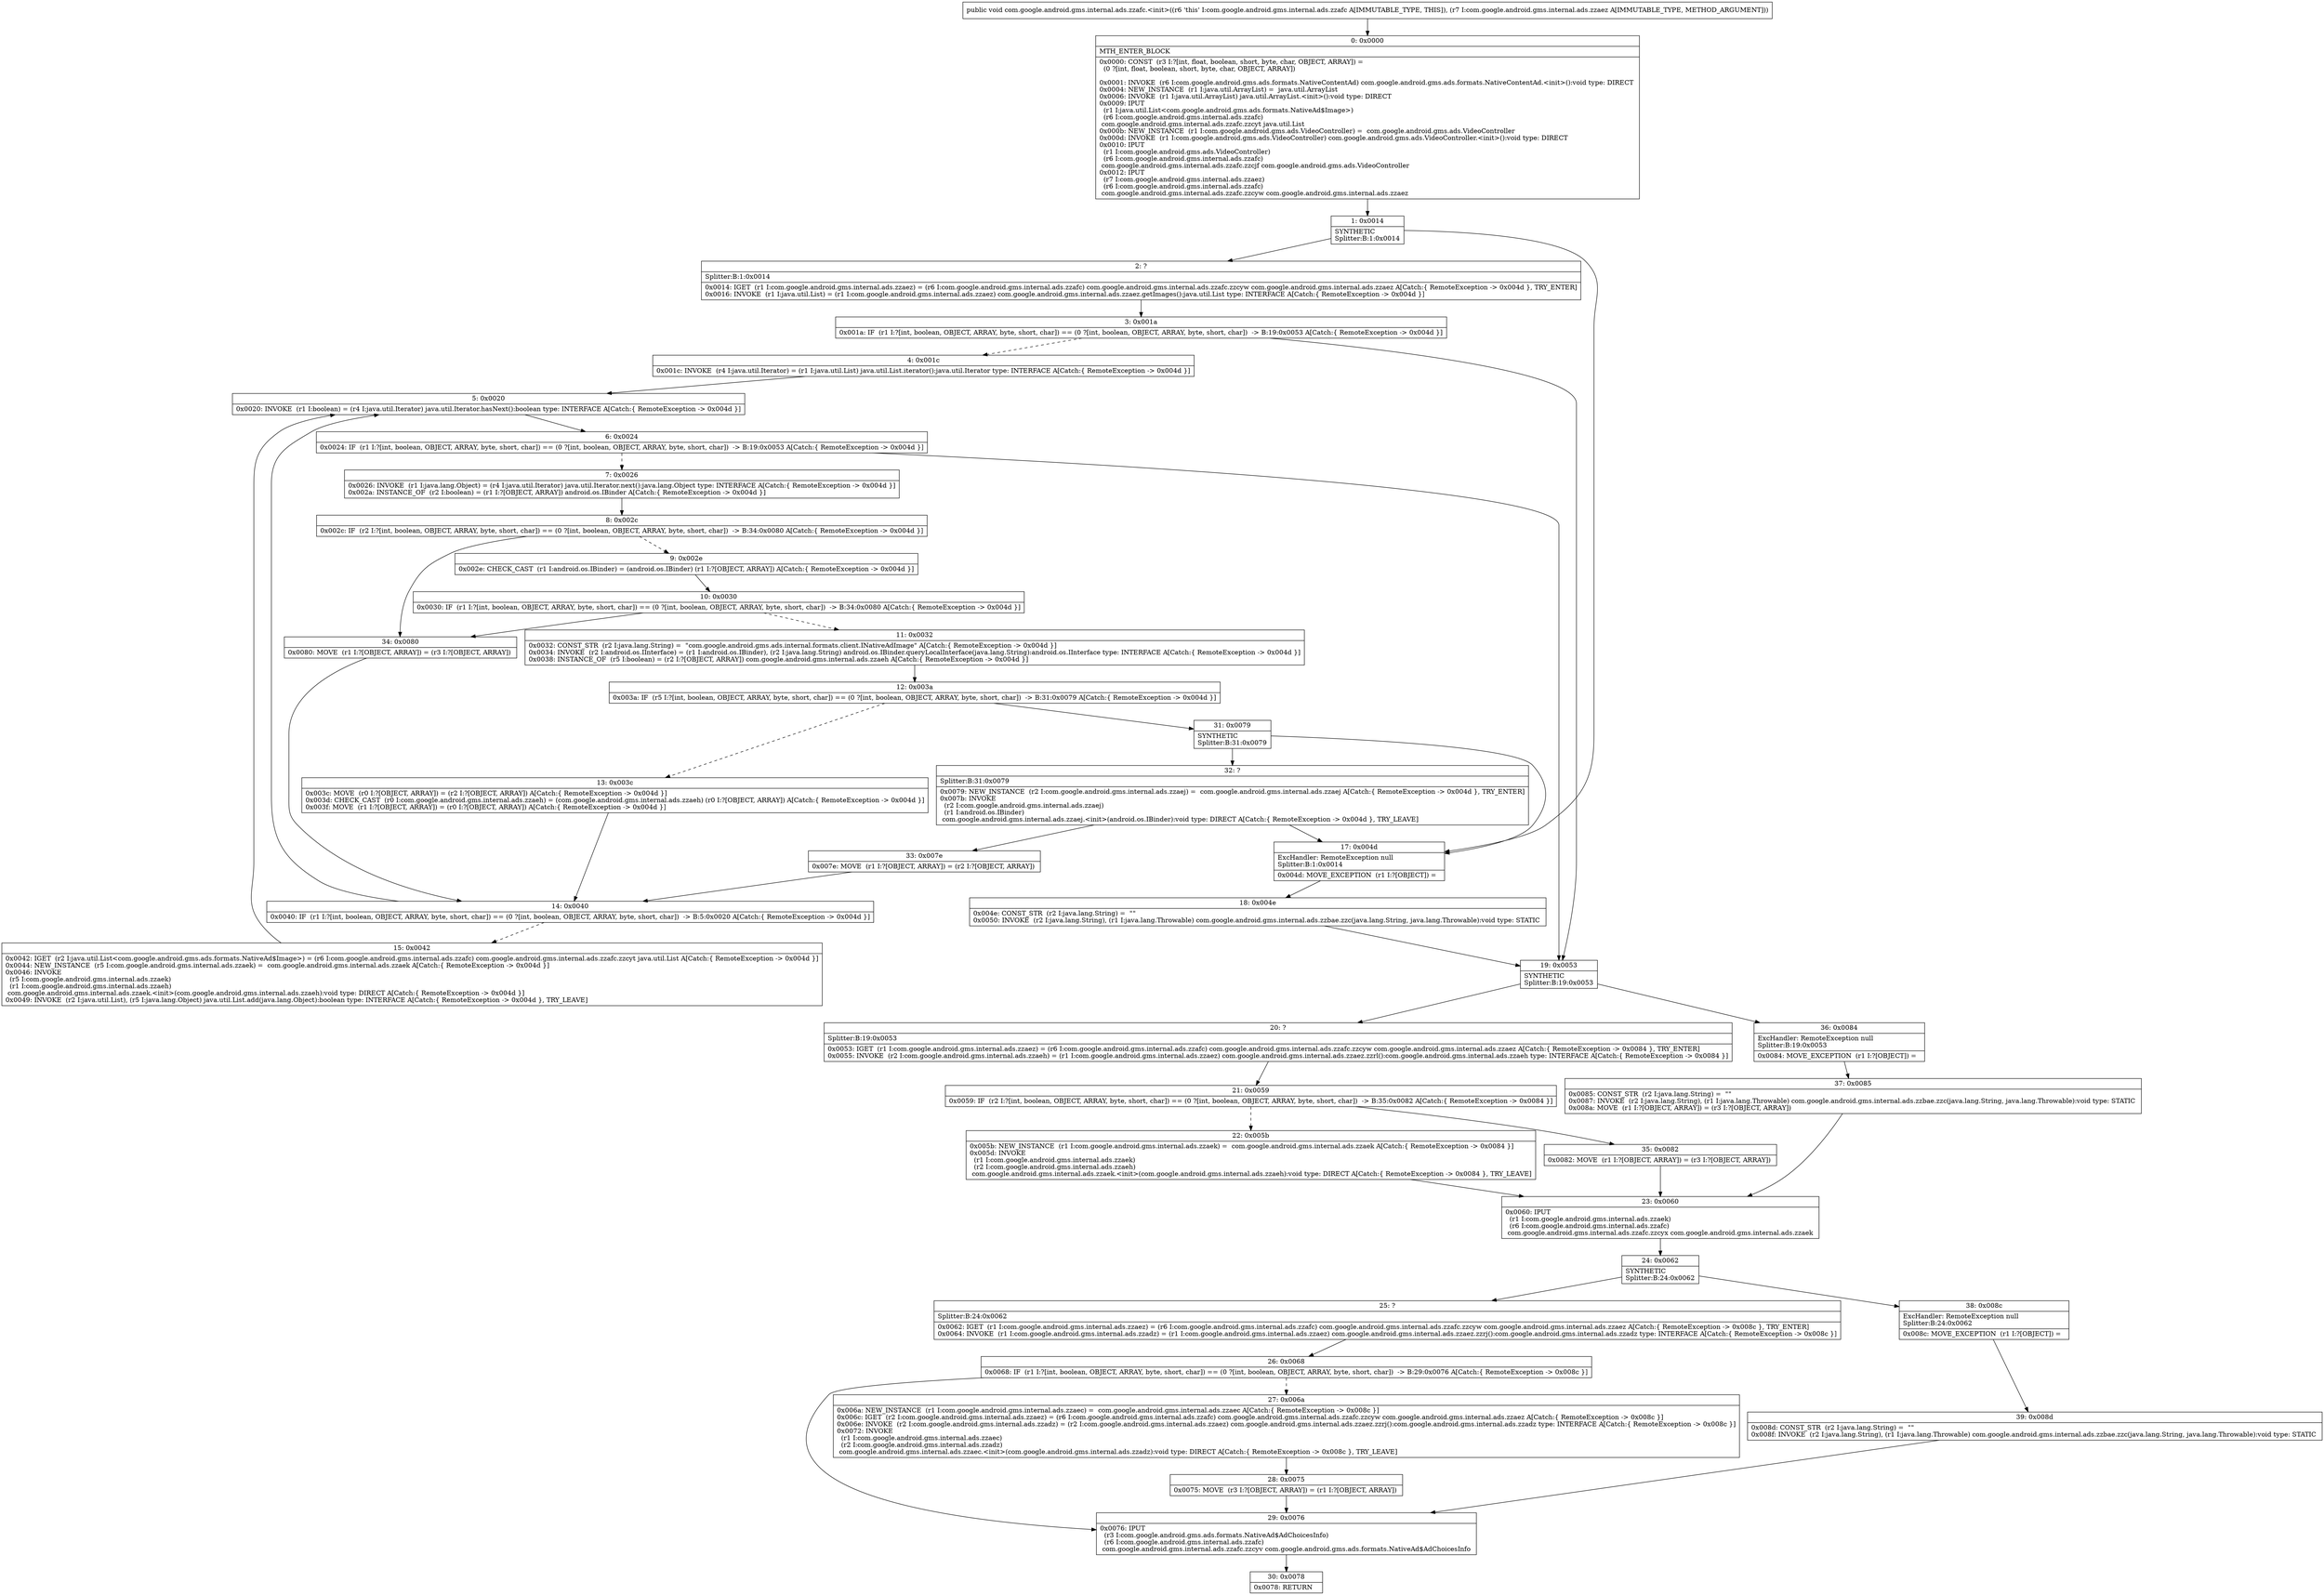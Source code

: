 digraph "CFG forcom.google.android.gms.internal.ads.zzafc.\<init\>(Lcom\/google\/android\/gms\/internal\/ads\/zzaez;)V" {
Node_0 [shape=record,label="{0\:\ 0x0000|MTH_ENTER_BLOCK\l|0x0000: CONST  (r3 I:?[int, float, boolean, short, byte, char, OBJECT, ARRAY]) = \l  (0 ?[int, float, boolean, short, byte, char, OBJECT, ARRAY])\l \l0x0001: INVOKE  (r6 I:com.google.android.gms.ads.formats.NativeContentAd) com.google.android.gms.ads.formats.NativeContentAd.\<init\>():void type: DIRECT \l0x0004: NEW_INSTANCE  (r1 I:java.util.ArrayList) =  java.util.ArrayList \l0x0006: INVOKE  (r1 I:java.util.ArrayList) java.util.ArrayList.\<init\>():void type: DIRECT \l0x0009: IPUT  \l  (r1 I:java.util.List\<com.google.android.gms.ads.formats.NativeAd$Image\>)\l  (r6 I:com.google.android.gms.internal.ads.zzafc)\l com.google.android.gms.internal.ads.zzafc.zzcyt java.util.List \l0x000b: NEW_INSTANCE  (r1 I:com.google.android.gms.ads.VideoController) =  com.google.android.gms.ads.VideoController \l0x000d: INVOKE  (r1 I:com.google.android.gms.ads.VideoController) com.google.android.gms.ads.VideoController.\<init\>():void type: DIRECT \l0x0010: IPUT  \l  (r1 I:com.google.android.gms.ads.VideoController)\l  (r6 I:com.google.android.gms.internal.ads.zzafc)\l com.google.android.gms.internal.ads.zzafc.zzcjf com.google.android.gms.ads.VideoController \l0x0012: IPUT  \l  (r7 I:com.google.android.gms.internal.ads.zzaez)\l  (r6 I:com.google.android.gms.internal.ads.zzafc)\l com.google.android.gms.internal.ads.zzafc.zzcyw com.google.android.gms.internal.ads.zzaez \l}"];
Node_1 [shape=record,label="{1\:\ 0x0014|SYNTHETIC\lSplitter:B:1:0x0014\l}"];
Node_2 [shape=record,label="{2\:\ ?|Splitter:B:1:0x0014\l|0x0014: IGET  (r1 I:com.google.android.gms.internal.ads.zzaez) = (r6 I:com.google.android.gms.internal.ads.zzafc) com.google.android.gms.internal.ads.zzafc.zzcyw com.google.android.gms.internal.ads.zzaez A[Catch:\{ RemoteException \-\> 0x004d \}, TRY_ENTER]\l0x0016: INVOKE  (r1 I:java.util.List) = (r1 I:com.google.android.gms.internal.ads.zzaez) com.google.android.gms.internal.ads.zzaez.getImages():java.util.List type: INTERFACE A[Catch:\{ RemoteException \-\> 0x004d \}]\l}"];
Node_3 [shape=record,label="{3\:\ 0x001a|0x001a: IF  (r1 I:?[int, boolean, OBJECT, ARRAY, byte, short, char]) == (0 ?[int, boolean, OBJECT, ARRAY, byte, short, char])  \-\> B:19:0x0053 A[Catch:\{ RemoteException \-\> 0x004d \}]\l}"];
Node_4 [shape=record,label="{4\:\ 0x001c|0x001c: INVOKE  (r4 I:java.util.Iterator) = (r1 I:java.util.List) java.util.List.iterator():java.util.Iterator type: INTERFACE A[Catch:\{ RemoteException \-\> 0x004d \}]\l}"];
Node_5 [shape=record,label="{5\:\ 0x0020|0x0020: INVOKE  (r1 I:boolean) = (r4 I:java.util.Iterator) java.util.Iterator.hasNext():boolean type: INTERFACE A[Catch:\{ RemoteException \-\> 0x004d \}]\l}"];
Node_6 [shape=record,label="{6\:\ 0x0024|0x0024: IF  (r1 I:?[int, boolean, OBJECT, ARRAY, byte, short, char]) == (0 ?[int, boolean, OBJECT, ARRAY, byte, short, char])  \-\> B:19:0x0053 A[Catch:\{ RemoteException \-\> 0x004d \}]\l}"];
Node_7 [shape=record,label="{7\:\ 0x0026|0x0026: INVOKE  (r1 I:java.lang.Object) = (r4 I:java.util.Iterator) java.util.Iterator.next():java.lang.Object type: INTERFACE A[Catch:\{ RemoteException \-\> 0x004d \}]\l0x002a: INSTANCE_OF  (r2 I:boolean) = (r1 I:?[OBJECT, ARRAY]) android.os.IBinder A[Catch:\{ RemoteException \-\> 0x004d \}]\l}"];
Node_8 [shape=record,label="{8\:\ 0x002c|0x002c: IF  (r2 I:?[int, boolean, OBJECT, ARRAY, byte, short, char]) == (0 ?[int, boolean, OBJECT, ARRAY, byte, short, char])  \-\> B:34:0x0080 A[Catch:\{ RemoteException \-\> 0x004d \}]\l}"];
Node_9 [shape=record,label="{9\:\ 0x002e|0x002e: CHECK_CAST  (r1 I:android.os.IBinder) = (android.os.IBinder) (r1 I:?[OBJECT, ARRAY]) A[Catch:\{ RemoteException \-\> 0x004d \}]\l}"];
Node_10 [shape=record,label="{10\:\ 0x0030|0x0030: IF  (r1 I:?[int, boolean, OBJECT, ARRAY, byte, short, char]) == (0 ?[int, boolean, OBJECT, ARRAY, byte, short, char])  \-\> B:34:0x0080 A[Catch:\{ RemoteException \-\> 0x004d \}]\l}"];
Node_11 [shape=record,label="{11\:\ 0x0032|0x0032: CONST_STR  (r2 I:java.lang.String) =  \"com.google.android.gms.ads.internal.formats.client.INativeAdImage\" A[Catch:\{ RemoteException \-\> 0x004d \}]\l0x0034: INVOKE  (r2 I:android.os.IInterface) = (r1 I:android.os.IBinder), (r2 I:java.lang.String) android.os.IBinder.queryLocalInterface(java.lang.String):android.os.IInterface type: INTERFACE A[Catch:\{ RemoteException \-\> 0x004d \}]\l0x0038: INSTANCE_OF  (r5 I:boolean) = (r2 I:?[OBJECT, ARRAY]) com.google.android.gms.internal.ads.zzaeh A[Catch:\{ RemoteException \-\> 0x004d \}]\l}"];
Node_12 [shape=record,label="{12\:\ 0x003a|0x003a: IF  (r5 I:?[int, boolean, OBJECT, ARRAY, byte, short, char]) == (0 ?[int, boolean, OBJECT, ARRAY, byte, short, char])  \-\> B:31:0x0079 A[Catch:\{ RemoteException \-\> 0x004d \}]\l}"];
Node_13 [shape=record,label="{13\:\ 0x003c|0x003c: MOVE  (r0 I:?[OBJECT, ARRAY]) = (r2 I:?[OBJECT, ARRAY]) A[Catch:\{ RemoteException \-\> 0x004d \}]\l0x003d: CHECK_CAST  (r0 I:com.google.android.gms.internal.ads.zzaeh) = (com.google.android.gms.internal.ads.zzaeh) (r0 I:?[OBJECT, ARRAY]) A[Catch:\{ RemoteException \-\> 0x004d \}]\l0x003f: MOVE  (r1 I:?[OBJECT, ARRAY]) = (r0 I:?[OBJECT, ARRAY]) A[Catch:\{ RemoteException \-\> 0x004d \}]\l}"];
Node_14 [shape=record,label="{14\:\ 0x0040|0x0040: IF  (r1 I:?[int, boolean, OBJECT, ARRAY, byte, short, char]) == (0 ?[int, boolean, OBJECT, ARRAY, byte, short, char])  \-\> B:5:0x0020 A[Catch:\{ RemoteException \-\> 0x004d \}]\l}"];
Node_15 [shape=record,label="{15\:\ 0x0042|0x0042: IGET  (r2 I:java.util.List\<com.google.android.gms.ads.formats.NativeAd$Image\>) = (r6 I:com.google.android.gms.internal.ads.zzafc) com.google.android.gms.internal.ads.zzafc.zzcyt java.util.List A[Catch:\{ RemoteException \-\> 0x004d \}]\l0x0044: NEW_INSTANCE  (r5 I:com.google.android.gms.internal.ads.zzaek) =  com.google.android.gms.internal.ads.zzaek A[Catch:\{ RemoteException \-\> 0x004d \}]\l0x0046: INVOKE  \l  (r5 I:com.google.android.gms.internal.ads.zzaek)\l  (r1 I:com.google.android.gms.internal.ads.zzaeh)\l com.google.android.gms.internal.ads.zzaek.\<init\>(com.google.android.gms.internal.ads.zzaeh):void type: DIRECT A[Catch:\{ RemoteException \-\> 0x004d \}]\l0x0049: INVOKE  (r2 I:java.util.List), (r5 I:java.lang.Object) java.util.List.add(java.lang.Object):boolean type: INTERFACE A[Catch:\{ RemoteException \-\> 0x004d \}, TRY_LEAVE]\l}"];
Node_17 [shape=record,label="{17\:\ 0x004d|ExcHandler: RemoteException null\lSplitter:B:1:0x0014\l|0x004d: MOVE_EXCEPTION  (r1 I:?[OBJECT]) =  \l}"];
Node_18 [shape=record,label="{18\:\ 0x004e|0x004e: CONST_STR  (r2 I:java.lang.String) =  \"\" \l0x0050: INVOKE  (r2 I:java.lang.String), (r1 I:java.lang.Throwable) com.google.android.gms.internal.ads.zzbae.zzc(java.lang.String, java.lang.Throwable):void type: STATIC \l}"];
Node_19 [shape=record,label="{19\:\ 0x0053|SYNTHETIC\lSplitter:B:19:0x0053\l}"];
Node_20 [shape=record,label="{20\:\ ?|Splitter:B:19:0x0053\l|0x0053: IGET  (r1 I:com.google.android.gms.internal.ads.zzaez) = (r6 I:com.google.android.gms.internal.ads.zzafc) com.google.android.gms.internal.ads.zzafc.zzcyw com.google.android.gms.internal.ads.zzaez A[Catch:\{ RemoteException \-\> 0x0084 \}, TRY_ENTER]\l0x0055: INVOKE  (r2 I:com.google.android.gms.internal.ads.zzaeh) = (r1 I:com.google.android.gms.internal.ads.zzaez) com.google.android.gms.internal.ads.zzaez.zzrl():com.google.android.gms.internal.ads.zzaeh type: INTERFACE A[Catch:\{ RemoteException \-\> 0x0084 \}]\l}"];
Node_21 [shape=record,label="{21\:\ 0x0059|0x0059: IF  (r2 I:?[int, boolean, OBJECT, ARRAY, byte, short, char]) == (0 ?[int, boolean, OBJECT, ARRAY, byte, short, char])  \-\> B:35:0x0082 A[Catch:\{ RemoteException \-\> 0x0084 \}]\l}"];
Node_22 [shape=record,label="{22\:\ 0x005b|0x005b: NEW_INSTANCE  (r1 I:com.google.android.gms.internal.ads.zzaek) =  com.google.android.gms.internal.ads.zzaek A[Catch:\{ RemoteException \-\> 0x0084 \}]\l0x005d: INVOKE  \l  (r1 I:com.google.android.gms.internal.ads.zzaek)\l  (r2 I:com.google.android.gms.internal.ads.zzaeh)\l com.google.android.gms.internal.ads.zzaek.\<init\>(com.google.android.gms.internal.ads.zzaeh):void type: DIRECT A[Catch:\{ RemoteException \-\> 0x0084 \}, TRY_LEAVE]\l}"];
Node_23 [shape=record,label="{23\:\ 0x0060|0x0060: IPUT  \l  (r1 I:com.google.android.gms.internal.ads.zzaek)\l  (r6 I:com.google.android.gms.internal.ads.zzafc)\l com.google.android.gms.internal.ads.zzafc.zzcyx com.google.android.gms.internal.ads.zzaek \l}"];
Node_24 [shape=record,label="{24\:\ 0x0062|SYNTHETIC\lSplitter:B:24:0x0062\l}"];
Node_25 [shape=record,label="{25\:\ ?|Splitter:B:24:0x0062\l|0x0062: IGET  (r1 I:com.google.android.gms.internal.ads.zzaez) = (r6 I:com.google.android.gms.internal.ads.zzafc) com.google.android.gms.internal.ads.zzafc.zzcyw com.google.android.gms.internal.ads.zzaez A[Catch:\{ RemoteException \-\> 0x008c \}, TRY_ENTER]\l0x0064: INVOKE  (r1 I:com.google.android.gms.internal.ads.zzadz) = (r1 I:com.google.android.gms.internal.ads.zzaez) com.google.android.gms.internal.ads.zzaez.zzrj():com.google.android.gms.internal.ads.zzadz type: INTERFACE A[Catch:\{ RemoteException \-\> 0x008c \}]\l}"];
Node_26 [shape=record,label="{26\:\ 0x0068|0x0068: IF  (r1 I:?[int, boolean, OBJECT, ARRAY, byte, short, char]) == (0 ?[int, boolean, OBJECT, ARRAY, byte, short, char])  \-\> B:29:0x0076 A[Catch:\{ RemoteException \-\> 0x008c \}]\l}"];
Node_27 [shape=record,label="{27\:\ 0x006a|0x006a: NEW_INSTANCE  (r1 I:com.google.android.gms.internal.ads.zzaec) =  com.google.android.gms.internal.ads.zzaec A[Catch:\{ RemoteException \-\> 0x008c \}]\l0x006c: IGET  (r2 I:com.google.android.gms.internal.ads.zzaez) = (r6 I:com.google.android.gms.internal.ads.zzafc) com.google.android.gms.internal.ads.zzafc.zzcyw com.google.android.gms.internal.ads.zzaez A[Catch:\{ RemoteException \-\> 0x008c \}]\l0x006e: INVOKE  (r2 I:com.google.android.gms.internal.ads.zzadz) = (r2 I:com.google.android.gms.internal.ads.zzaez) com.google.android.gms.internal.ads.zzaez.zzrj():com.google.android.gms.internal.ads.zzadz type: INTERFACE A[Catch:\{ RemoteException \-\> 0x008c \}]\l0x0072: INVOKE  \l  (r1 I:com.google.android.gms.internal.ads.zzaec)\l  (r2 I:com.google.android.gms.internal.ads.zzadz)\l com.google.android.gms.internal.ads.zzaec.\<init\>(com.google.android.gms.internal.ads.zzadz):void type: DIRECT A[Catch:\{ RemoteException \-\> 0x008c \}, TRY_LEAVE]\l}"];
Node_28 [shape=record,label="{28\:\ 0x0075|0x0075: MOVE  (r3 I:?[OBJECT, ARRAY]) = (r1 I:?[OBJECT, ARRAY]) \l}"];
Node_29 [shape=record,label="{29\:\ 0x0076|0x0076: IPUT  \l  (r3 I:com.google.android.gms.ads.formats.NativeAd$AdChoicesInfo)\l  (r6 I:com.google.android.gms.internal.ads.zzafc)\l com.google.android.gms.internal.ads.zzafc.zzcyv com.google.android.gms.ads.formats.NativeAd$AdChoicesInfo \l}"];
Node_30 [shape=record,label="{30\:\ 0x0078|0x0078: RETURN   \l}"];
Node_31 [shape=record,label="{31\:\ 0x0079|SYNTHETIC\lSplitter:B:31:0x0079\l}"];
Node_32 [shape=record,label="{32\:\ ?|Splitter:B:31:0x0079\l|0x0079: NEW_INSTANCE  (r2 I:com.google.android.gms.internal.ads.zzaej) =  com.google.android.gms.internal.ads.zzaej A[Catch:\{ RemoteException \-\> 0x004d \}, TRY_ENTER]\l0x007b: INVOKE  \l  (r2 I:com.google.android.gms.internal.ads.zzaej)\l  (r1 I:android.os.IBinder)\l com.google.android.gms.internal.ads.zzaej.\<init\>(android.os.IBinder):void type: DIRECT A[Catch:\{ RemoteException \-\> 0x004d \}, TRY_LEAVE]\l}"];
Node_33 [shape=record,label="{33\:\ 0x007e|0x007e: MOVE  (r1 I:?[OBJECT, ARRAY]) = (r2 I:?[OBJECT, ARRAY]) \l}"];
Node_34 [shape=record,label="{34\:\ 0x0080|0x0080: MOVE  (r1 I:?[OBJECT, ARRAY]) = (r3 I:?[OBJECT, ARRAY]) \l}"];
Node_35 [shape=record,label="{35\:\ 0x0082|0x0082: MOVE  (r1 I:?[OBJECT, ARRAY]) = (r3 I:?[OBJECT, ARRAY]) \l}"];
Node_36 [shape=record,label="{36\:\ 0x0084|ExcHandler: RemoteException null\lSplitter:B:19:0x0053\l|0x0084: MOVE_EXCEPTION  (r1 I:?[OBJECT]) =  \l}"];
Node_37 [shape=record,label="{37\:\ 0x0085|0x0085: CONST_STR  (r2 I:java.lang.String) =  \"\" \l0x0087: INVOKE  (r2 I:java.lang.String), (r1 I:java.lang.Throwable) com.google.android.gms.internal.ads.zzbae.zzc(java.lang.String, java.lang.Throwable):void type: STATIC \l0x008a: MOVE  (r1 I:?[OBJECT, ARRAY]) = (r3 I:?[OBJECT, ARRAY]) \l}"];
Node_38 [shape=record,label="{38\:\ 0x008c|ExcHandler: RemoteException null\lSplitter:B:24:0x0062\l|0x008c: MOVE_EXCEPTION  (r1 I:?[OBJECT]) =  \l}"];
Node_39 [shape=record,label="{39\:\ 0x008d|0x008d: CONST_STR  (r2 I:java.lang.String) =  \"\" \l0x008f: INVOKE  (r2 I:java.lang.String), (r1 I:java.lang.Throwable) com.google.android.gms.internal.ads.zzbae.zzc(java.lang.String, java.lang.Throwable):void type: STATIC \l}"];
MethodNode[shape=record,label="{public void com.google.android.gms.internal.ads.zzafc.\<init\>((r6 'this' I:com.google.android.gms.internal.ads.zzafc A[IMMUTABLE_TYPE, THIS]), (r7 I:com.google.android.gms.internal.ads.zzaez A[IMMUTABLE_TYPE, METHOD_ARGUMENT])) }"];
MethodNode -> Node_0;
Node_0 -> Node_1;
Node_1 -> Node_2;
Node_1 -> Node_17;
Node_2 -> Node_3;
Node_3 -> Node_4[style=dashed];
Node_3 -> Node_19;
Node_4 -> Node_5;
Node_5 -> Node_6;
Node_6 -> Node_7[style=dashed];
Node_6 -> Node_19;
Node_7 -> Node_8;
Node_8 -> Node_9[style=dashed];
Node_8 -> Node_34;
Node_9 -> Node_10;
Node_10 -> Node_11[style=dashed];
Node_10 -> Node_34;
Node_11 -> Node_12;
Node_12 -> Node_13[style=dashed];
Node_12 -> Node_31;
Node_13 -> Node_14;
Node_14 -> Node_5;
Node_14 -> Node_15[style=dashed];
Node_15 -> Node_5;
Node_17 -> Node_18;
Node_18 -> Node_19;
Node_19 -> Node_20;
Node_19 -> Node_36;
Node_20 -> Node_21;
Node_21 -> Node_22[style=dashed];
Node_21 -> Node_35;
Node_22 -> Node_23;
Node_23 -> Node_24;
Node_24 -> Node_25;
Node_24 -> Node_38;
Node_25 -> Node_26;
Node_26 -> Node_27[style=dashed];
Node_26 -> Node_29;
Node_27 -> Node_28;
Node_28 -> Node_29;
Node_29 -> Node_30;
Node_31 -> Node_32;
Node_31 -> Node_17;
Node_32 -> Node_33;
Node_32 -> Node_17;
Node_33 -> Node_14;
Node_34 -> Node_14;
Node_35 -> Node_23;
Node_36 -> Node_37;
Node_37 -> Node_23;
Node_38 -> Node_39;
Node_39 -> Node_29;
}

